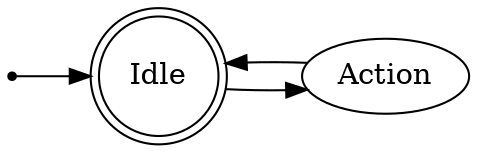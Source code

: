 digraph Graphing {
	graph[rankdir=LR]

	node [shape = doublecircle]; Idle;
	node [shape = point] START;
	node [shape = ellipse];

	Action [label="Action"]
	Idle [label="Idle"]

	START -> Idle;
	Idle -> Action;
	Action -> Idle;

}
